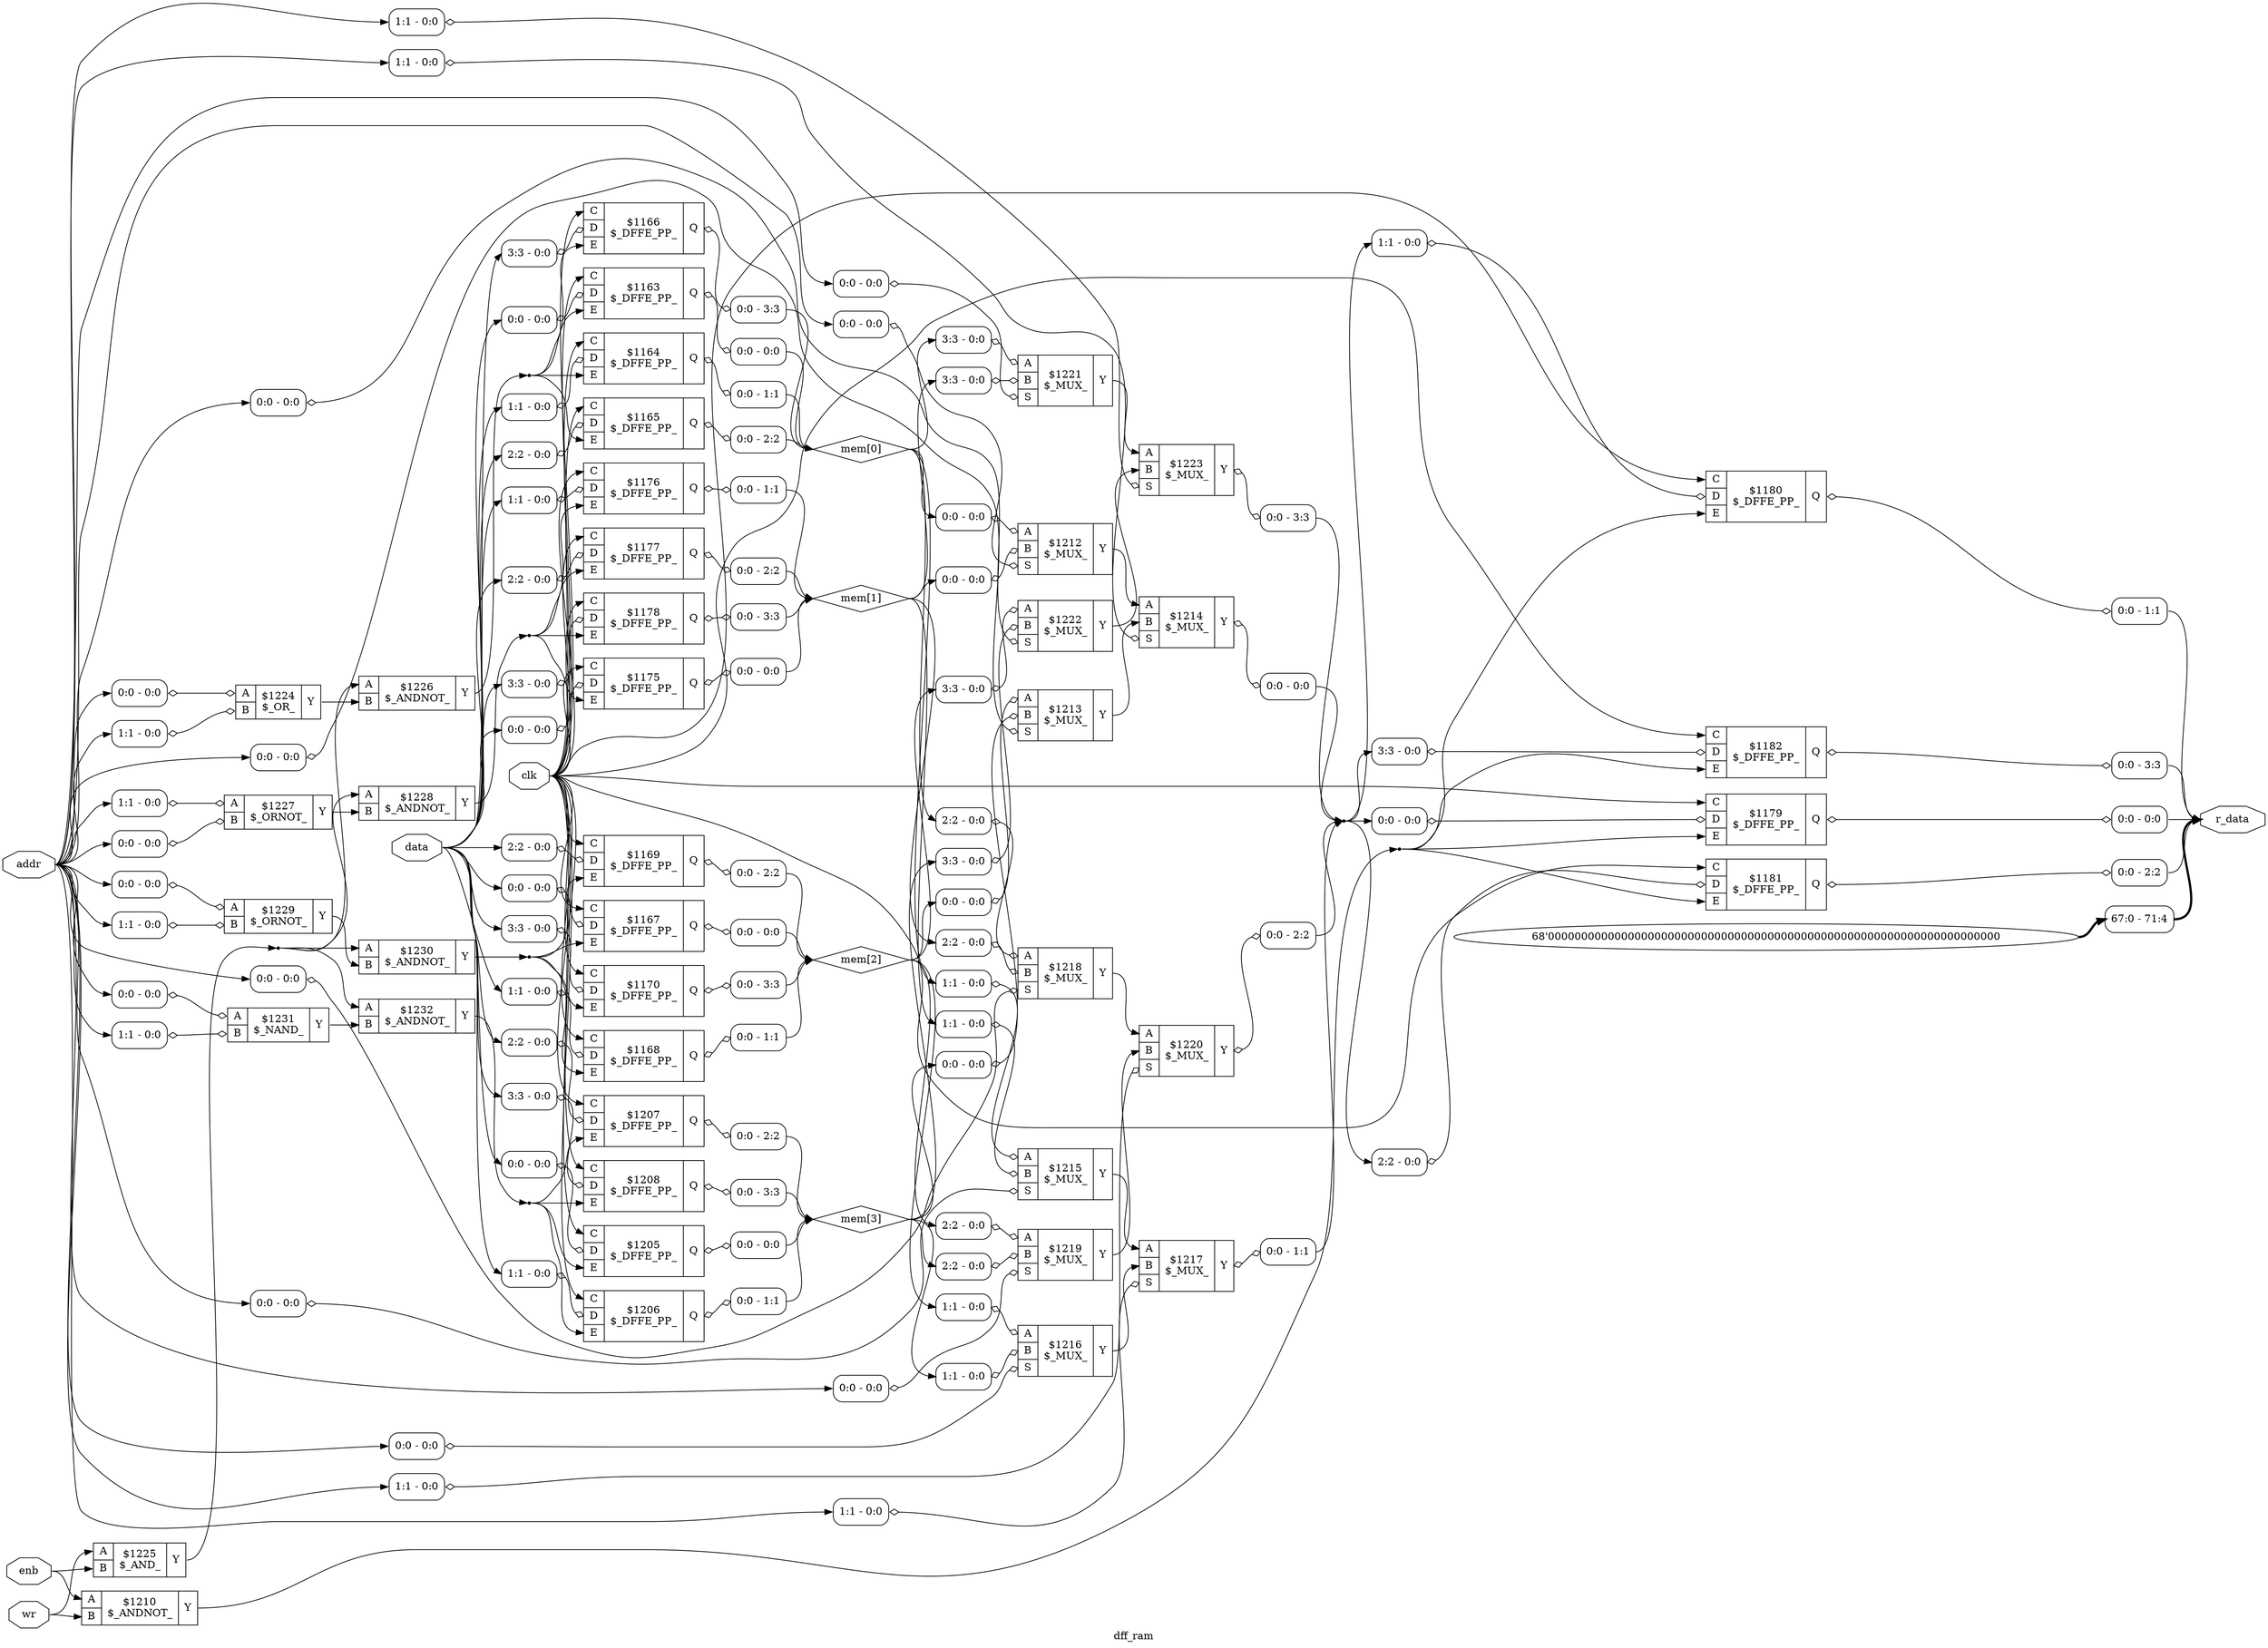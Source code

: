 digraph "dff_ram" {
label="dff_ram";
rankdir="LR";
remincross=true;
n20 [ shape=octagon, label="addr", color="black", fontcolor="black" ];
n21 [ shape=octagon, label="clk", color="black", fontcolor="black" ];
n22 [ shape=octagon, label="data", color="black", fontcolor="black" ];
n23 [ shape=octagon, label="enb", color="black", fontcolor="black" ];
n24 [ shape=diamond, label="mem[0]", color="black", fontcolor="black" ];
n25 [ shape=diamond, label="mem[1]", color="black", fontcolor="black" ];
n26 [ shape=diamond, label="mem[2]", color="black", fontcolor="black" ];
n27 [ shape=diamond, label="mem[3]", color="black", fontcolor="black" ];
n28 [ shape=octagon, label="r_data", color="black", fontcolor="black" ];
n29 [ shape=octagon, label="wr", color="black", fontcolor="black" ];
c33 [ shape=record, label="{{<p30> A|<p31> B}|$1210\n$_ANDNOT_|{<p32> Y}}" ];
c35 [ shape=record, label="{{<p30> A|<p31> B|<p34> S}|$1212\n$_MUX_|{<p32> Y}}" ];
x0 [ shape=record, style=rounded, label="<s0> 0:0 - 0:0 " ];
x0:e -> c35:p30:w [arrowhead=odiamond, arrowtail=odiamond, dir=both, color="black", label=""];
x1 [ shape=record, style=rounded, label="<s0> 0:0 - 0:0 " ];
x1:e -> c35:p31:w [arrowhead=odiamond, arrowtail=odiamond, dir=both, color="black", label=""];
x2 [ shape=record, style=rounded, label="<s0> 0:0 - 0:0 " ];
x2:e -> c35:p34:w [arrowhead=odiamond, arrowtail=odiamond, dir=both, color="black", label=""];
c36 [ shape=record, label="{{<p30> A|<p31> B|<p34> S}|$1213\n$_MUX_|{<p32> Y}}" ];
x3 [ shape=record, style=rounded, label="<s0> 0:0 - 0:0 " ];
x3:e -> c36:p30:w [arrowhead=odiamond, arrowtail=odiamond, dir=both, color="black", label=""];
x4 [ shape=record, style=rounded, label="<s0> 0:0 - 0:0 " ];
x4:e -> c36:p31:w [arrowhead=odiamond, arrowtail=odiamond, dir=both, color="black", label=""];
x5 [ shape=record, style=rounded, label="<s0> 0:0 - 0:0 " ];
x5:e -> c36:p34:w [arrowhead=odiamond, arrowtail=odiamond, dir=both, color="black", label=""];
c37 [ shape=record, label="{{<p30> A|<p31> B|<p34> S}|$1214\n$_MUX_|{<p32> Y}}" ];
x6 [ shape=record, style=rounded, label="<s0> 1:1 - 0:0 " ];
x6:e -> c37:p34:w [arrowhead=odiamond, arrowtail=odiamond, dir=both, color="black", label=""];
x7 [ shape=record, style=rounded, label="<s0> 0:0 - 0:0 " ];
c37:p32:e -> x7:w [arrowhead=odiamond, arrowtail=odiamond, dir=both, color="black", label=""];
c38 [ shape=record, label="{{<p30> A|<p31> B|<p34> S}|$1215\n$_MUX_|{<p32> Y}}" ];
x8 [ shape=record, style=rounded, label="<s0> 1:1 - 0:0 " ];
x8:e -> c38:p30:w [arrowhead=odiamond, arrowtail=odiamond, dir=both, color="black", label=""];
x9 [ shape=record, style=rounded, label="<s0> 1:1 - 0:0 " ];
x9:e -> c38:p31:w [arrowhead=odiamond, arrowtail=odiamond, dir=both, color="black", label=""];
x10 [ shape=record, style=rounded, label="<s0> 0:0 - 0:0 " ];
x10:e -> c38:p34:w [arrowhead=odiamond, arrowtail=odiamond, dir=both, color="black", label=""];
c39 [ shape=record, label="{{<p30> A|<p31> B|<p34> S}|$1216\n$_MUX_|{<p32> Y}}" ];
x11 [ shape=record, style=rounded, label="<s0> 1:1 - 0:0 " ];
x11:e -> c39:p30:w [arrowhead=odiamond, arrowtail=odiamond, dir=both, color="black", label=""];
x12 [ shape=record, style=rounded, label="<s0> 1:1 - 0:0 " ];
x12:e -> c39:p31:w [arrowhead=odiamond, arrowtail=odiamond, dir=both, color="black", label=""];
x13 [ shape=record, style=rounded, label="<s0> 0:0 - 0:0 " ];
x13:e -> c39:p34:w [arrowhead=odiamond, arrowtail=odiamond, dir=both, color="black", label=""];
c40 [ shape=record, label="{{<p30> A|<p31> B|<p34> S}|$1217\n$_MUX_|{<p32> Y}}" ];
x14 [ shape=record, style=rounded, label="<s0> 1:1 - 0:0 " ];
x14:e -> c40:p34:w [arrowhead=odiamond, arrowtail=odiamond, dir=both, color="black", label=""];
x15 [ shape=record, style=rounded, label="<s0> 0:0 - 1:1 " ];
c40:p32:e -> x15:w [arrowhead=odiamond, arrowtail=odiamond, dir=both, color="black", label=""];
c41 [ shape=record, label="{{<p30> A|<p31> B|<p34> S}|$1218\n$_MUX_|{<p32> Y}}" ];
x16 [ shape=record, style=rounded, label="<s0> 2:2 - 0:0 " ];
x16:e -> c41:p30:w [arrowhead=odiamond, arrowtail=odiamond, dir=both, color="black", label=""];
x17 [ shape=record, style=rounded, label="<s0> 2:2 - 0:0 " ];
x17:e -> c41:p31:w [arrowhead=odiamond, arrowtail=odiamond, dir=both, color="black", label=""];
x18 [ shape=record, style=rounded, label="<s0> 0:0 - 0:0 " ];
x18:e -> c41:p34:w [arrowhead=odiamond, arrowtail=odiamond, dir=both, color="black", label=""];
c42 [ shape=record, label="{{<p30> A|<p31> B|<p34> S}|$1219\n$_MUX_|{<p32> Y}}" ];
x19 [ shape=record, style=rounded, label="<s0> 2:2 - 0:0 " ];
x19:e -> c42:p30:w [arrowhead=odiamond, arrowtail=odiamond, dir=both, color="black", label=""];
x20 [ shape=record, style=rounded, label="<s0> 2:2 - 0:0 " ];
x20:e -> c42:p31:w [arrowhead=odiamond, arrowtail=odiamond, dir=both, color="black", label=""];
x21 [ shape=record, style=rounded, label="<s0> 0:0 - 0:0 " ];
x21:e -> c42:p34:w [arrowhead=odiamond, arrowtail=odiamond, dir=both, color="black", label=""];
c43 [ shape=record, label="{{<p30> A|<p31> B|<p34> S}|$1220\n$_MUX_|{<p32> Y}}" ];
x22 [ shape=record, style=rounded, label="<s0> 1:1 - 0:0 " ];
x22:e -> c43:p34:w [arrowhead=odiamond, arrowtail=odiamond, dir=both, color="black", label=""];
x23 [ shape=record, style=rounded, label="<s0> 0:0 - 2:2 " ];
c43:p32:e -> x23:w [arrowhead=odiamond, arrowtail=odiamond, dir=both, color="black", label=""];
c44 [ shape=record, label="{{<p30> A|<p31> B|<p34> S}|$1221\n$_MUX_|{<p32> Y}}" ];
x24 [ shape=record, style=rounded, label="<s0> 3:3 - 0:0 " ];
x24:e -> c44:p30:w [arrowhead=odiamond, arrowtail=odiamond, dir=both, color="black", label=""];
x25 [ shape=record, style=rounded, label="<s0> 3:3 - 0:0 " ];
x25:e -> c44:p31:w [arrowhead=odiamond, arrowtail=odiamond, dir=both, color="black", label=""];
x26 [ shape=record, style=rounded, label="<s0> 0:0 - 0:0 " ];
x26:e -> c44:p34:w [arrowhead=odiamond, arrowtail=odiamond, dir=both, color="black", label=""];
c45 [ shape=record, label="{{<p30> A|<p31> B|<p34> S}|$1222\n$_MUX_|{<p32> Y}}" ];
x27 [ shape=record, style=rounded, label="<s0> 3:3 - 0:0 " ];
x27:e -> c45:p30:w [arrowhead=odiamond, arrowtail=odiamond, dir=both, color="black", label=""];
x28 [ shape=record, style=rounded, label="<s0> 3:3 - 0:0 " ];
x28:e -> c45:p31:w [arrowhead=odiamond, arrowtail=odiamond, dir=both, color="black", label=""];
x29 [ shape=record, style=rounded, label="<s0> 0:0 - 0:0 " ];
x29:e -> c45:p34:w [arrowhead=odiamond, arrowtail=odiamond, dir=both, color="black", label=""];
c46 [ shape=record, label="{{<p30> A|<p31> B|<p34> S}|$1223\n$_MUX_|{<p32> Y}}" ];
x30 [ shape=record, style=rounded, label="<s0> 1:1 - 0:0 " ];
x30:e -> c46:p34:w [arrowhead=odiamond, arrowtail=odiamond, dir=both, color="black", label=""];
x31 [ shape=record, style=rounded, label="<s0> 0:0 - 3:3 " ];
c46:p32:e -> x31:w [arrowhead=odiamond, arrowtail=odiamond, dir=both, color="black", label=""];
c47 [ shape=record, label="{{<p30> A|<p31> B}|$1224\n$_OR_|{<p32> Y}}" ];
x32 [ shape=record, style=rounded, label="<s0> 0:0 - 0:0 " ];
x32:e -> c47:p30:w [arrowhead=odiamond, arrowtail=odiamond, dir=both, color="black", label=""];
x33 [ shape=record, style=rounded, label="<s0> 1:1 - 0:0 " ];
x33:e -> c47:p31:w [arrowhead=odiamond, arrowtail=odiamond, dir=both, color="black", label=""];
c48 [ shape=record, label="{{<p30> A|<p31> B}|$1225\n$_AND_|{<p32> Y}}" ];
c49 [ shape=record, label="{{<p30> A|<p31> B}|$1226\n$_ANDNOT_|{<p32> Y}}" ];
c50 [ shape=record, label="{{<p30> A|<p31> B}|$1227\n$_ORNOT_|{<p32> Y}}" ];
x34 [ shape=record, style=rounded, label="<s0> 1:1 - 0:0 " ];
x34:e -> c50:p30:w [arrowhead=odiamond, arrowtail=odiamond, dir=both, color="black", label=""];
x35 [ shape=record, style=rounded, label="<s0> 0:0 - 0:0 " ];
x35:e -> c50:p31:w [arrowhead=odiamond, arrowtail=odiamond, dir=both, color="black", label=""];
c51 [ shape=record, label="{{<p30> A|<p31> B}|$1228\n$_ANDNOT_|{<p32> Y}}" ];
c52 [ shape=record, label="{{<p30> A|<p31> B}|$1229\n$_ORNOT_|{<p32> Y}}" ];
x36 [ shape=record, style=rounded, label="<s0> 0:0 - 0:0 " ];
x36:e -> c52:p30:w [arrowhead=odiamond, arrowtail=odiamond, dir=both, color="black", label=""];
x37 [ shape=record, style=rounded, label="<s0> 1:1 - 0:0 " ];
x37:e -> c52:p31:w [arrowhead=odiamond, arrowtail=odiamond, dir=both, color="black", label=""];
c53 [ shape=record, label="{{<p30> A|<p31> B}|$1230\n$_ANDNOT_|{<p32> Y}}" ];
c54 [ shape=record, label="{{<p30> A|<p31> B}|$1231\n$_NAND_|{<p32> Y}}" ];
x38 [ shape=record, style=rounded, label="<s0> 0:0 - 0:0 " ];
x38:e -> c54:p30:w [arrowhead=odiamond, arrowtail=odiamond, dir=both, color="black", label=""];
x39 [ shape=record, style=rounded, label="<s0> 1:1 - 0:0 " ];
x39:e -> c54:p31:w [arrowhead=odiamond, arrowtail=odiamond, dir=both, color="black", label=""];
c55 [ shape=record, label="{{<p30> A|<p31> B}|$1232\n$_ANDNOT_|{<p32> Y}}" ];
c60 [ shape=record, label="{{<p56> C|<p57> D|<p58> E}|$1163\n$_DFFE_PP_|{<p59> Q}}" ];
x40 [ shape=record, style=rounded, label="<s0> 0:0 - 0:0 " ];
x40:e -> c60:p57:w [arrowhead=odiamond, arrowtail=odiamond, dir=both, color="black", label=""];
x41 [ shape=record, style=rounded, label="<s0> 0:0 - 0:0 " ];
c60:p59:e -> x41:w [arrowhead=odiamond, arrowtail=odiamond, dir=both, color="black", label=""];
c61 [ shape=record, label="{{<p56> C|<p57> D|<p58> E}|$1164\n$_DFFE_PP_|{<p59> Q}}" ];
x42 [ shape=record, style=rounded, label="<s0> 1:1 - 0:0 " ];
x42:e -> c61:p57:w [arrowhead=odiamond, arrowtail=odiamond, dir=both, color="black", label=""];
x43 [ shape=record, style=rounded, label="<s0> 0:0 - 1:1 " ];
c61:p59:e -> x43:w [arrowhead=odiamond, arrowtail=odiamond, dir=both, color="black", label=""];
c62 [ shape=record, label="{{<p56> C|<p57> D|<p58> E}|$1165\n$_DFFE_PP_|{<p59> Q}}" ];
x44 [ shape=record, style=rounded, label="<s0> 2:2 - 0:0 " ];
x44:e -> c62:p57:w [arrowhead=odiamond, arrowtail=odiamond, dir=both, color="black", label=""];
x45 [ shape=record, style=rounded, label="<s0> 0:0 - 2:2 " ];
c62:p59:e -> x45:w [arrowhead=odiamond, arrowtail=odiamond, dir=both, color="black", label=""];
c63 [ shape=record, label="{{<p56> C|<p57> D|<p58> E}|$1166\n$_DFFE_PP_|{<p59> Q}}" ];
x46 [ shape=record, style=rounded, label="<s0> 3:3 - 0:0 " ];
x46:e -> c63:p57:w [arrowhead=odiamond, arrowtail=odiamond, dir=both, color="black", label=""];
x47 [ shape=record, style=rounded, label="<s0> 0:0 - 3:3 " ];
c63:p59:e -> x47:w [arrowhead=odiamond, arrowtail=odiamond, dir=both, color="black", label=""];
c64 [ shape=record, label="{{<p56> C|<p57> D|<p58> E}|$1167\n$_DFFE_PP_|{<p59> Q}}" ];
x48 [ shape=record, style=rounded, label="<s0> 0:0 - 0:0 " ];
x48:e -> c64:p57:w [arrowhead=odiamond, arrowtail=odiamond, dir=both, color="black", label=""];
x49 [ shape=record, style=rounded, label="<s0> 0:0 - 0:0 " ];
c64:p59:e -> x49:w [arrowhead=odiamond, arrowtail=odiamond, dir=both, color="black", label=""];
c65 [ shape=record, label="{{<p56> C|<p57> D|<p58> E}|$1168\n$_DFFE_PP_|{<p59> Q}}" ];
x50 [ shape=record, style=rounded, label="<s0> 1:1 - 0:0 " ];
x50:e -> c65:p57:w [arrowhead=odiamond, arrowtail=odiamond, dir=both, color="black", label=""];
x51 [ shape=record, style=rounded, label="<s0> 0:0 - 1:1 " ];
c65:p59:e -> x51:w [arrowhead=odiamond, arrowtail=odiamond, dir=both, color="black", label=""];
c66 [ shape=record, label="{{<p56> C|<p57> D|<p58> E}|$1169\n$_DFFE_PP_|{<p59> Q}}" ];
x52 [ shape=record, style=rounded, label="<s0> 2:2 - 0:0 " ];
x52:e -> c66:p57:w [arrowhead=odiamond, arrowtail=odiamond, dir=both, color="black", label=""];
x53 [ shape=record, style=rounded, label="<s0> 0:0 - 2:2 " ];
c66:p59:e -> x53:w [arrowhead=odiamond, arrowtail=odiamond, dir=both, color="black", label=""];
c67 [ shape=record, label="{{<p56> C|<p57> D|<p58> E}|$1170\n$_DFFE_PP_|{<p59> Q}}" ];
x54 [ shape=record, style=rounded, label="<s0> 3:3 - 0:0 " ];
x54:e -> c67:p57:w [arrowhead=odiamond, arrowtail=odiamond, dir=both, color="black", label=""];
x55 [ shape=record, style=rounded, label="<s0> 0:0 - 3:3 " ];
c67:p59:e -> x55:w [arrowhead=odiamond, arrowtail=odiamond, dir=both, color="black", label=""];
c68 [ shape=record, label="{{<p56> C|<p57> D|<p58> E}|$1175\n$_DFFE_PP_|{<p59> Q}}" ];
x56 [ shape=record, style=rounded, label="<s0> 0:0 - 0:0 " ];
x56:e -> c68:p57:w [arrowhead=odiamond, arrowtail=odiamond, dir=both, color="black", label=""];
x57 [ shape=record, style=rounded, label="<s0> 0:0 - 0:0 " ];
c68:p59:e -> x57:w [arrowhead=odiamond, arrowtail=odiamond, dir=both, color="black", label=""];
c69 [ shape=record, label="{{<p56> C|<p57> D|<p58> E}|$1176\n$_DFFE_PP_|{<p59> Q}}" ];
x58 [ shape=record, style=rounded, label="<s0> 1:1 - 0:0 " ];
x58:e -> c69:p57:w [arrowhead=odiamond, arrowtail=odiamond, dir=both, color="black", label=""];
x59 [ shape=record, style=rounded, label="<s0> 0:0 - 1:1 " ];
c69:p59:e -> x59:w [arrowhead=odiamond, arrowtail=odiamond, dir=both, color="black", label=""];
c70 [ shape=record, label="{{<p56> C|<p57> D|<p58> E}|$1177\n$_DFFE_PP_|{<p59> Q}}" ];
x60 [ shape=record, style=rounded, label="<s0> 2:2 - 0:0 " ];
x60:e -> c70:p57:w [arrowhead=odiamond, arrowtail=odiamond, dir=both, color="black", label=""];
x61 [ shape=record, style=rounded, label="<s0> 0:0 - 2:2 " ];
c70:p59:e -> x61:w [arrowhead=odiamond, arrowtail=odiamond, dir=both, color="black", label=""];
c71 [ shape=record, label="{{<p56> C|<p57> D|<p58> E}|$1178\n$_DFFE_PP_|{<p59> Q}}" ];
x62 [ shape=record, style=rounded, label="<s0> 3:3 - 0:0 " ];
x62:e -> c71:p57:w [arrowhead=odiamond, arrowtail=odiamond, dir=both, color="black", label=""];
x63 [ shape=record, style=rounded, label="<s0> 0:0 - 3:3 " ];
c71:p59:e -> x63:w [arrowhead=odiamond, arrowtail=odiamond, dir=both, color="black", label=""];
c72 [ shape=record, label="{{<p56> C|<p57> D|<p58> E}|$1179\n$_DFFE_PP_|{<p59> Q}}" ];
x64 [ shape=record, style=rounded, label="<s0> 0:0 - 0:0 " ];
x64:e -> c72:p57:w [arrowhead=odiamond, arrowtail=odiamond, dir=both, color="black", label=""];
x65 [ shape=record, style=rounded, label="<s0> 0:0 - 0:0 " ];
c72:p59:e -> x65:w [arrowhead=odiamond, arrowtail=odiamond, dir=both, color="black", label=""];
c73 [ shape=record, label="{{<p56> C|<p57> D|<p58> E}|$1180\n$_DFFE_PP_|{<p59> Q}}" ];
x66 [ shape=record, style=rounded, label="<s0> 1:1 - 0:0 " ];
x66:e -> c73:p57:w [arrowhead=odiamond, arrowtail=odiamond, dir=both, color="black", label=""];
x67 [ shape=record, style=rounded, label="<s0> 0:0 - 1:1 " ];
c73:p59:e -> x67:w [arrowhead=odiamond, arrowtail=odiamond, dir=both, color="black", label=""];
c74 [ shape=record, label="{{<p56> C|<p57> D|<p58> E}|$1181\n$_DFFE_PP_|{<p59> Q}}" ];
x68 [ shape=record, style=rounded, label="<s0> 2:2 - 0:0 " ];
x68:e -> c74:p57:w [arrowhead=odiamond, arrowtail=odiamond, dir=both, color="black", label=""];
x69 [ shape=record, style=rounded, label="<s0> 0:0 - 2:2 " ];
c74:p59:e -> x69:w [arrowhead=odiamond, arrowtail=odiamond, dir=both, color="black", label=""];
c75 [ shape=record, label="{{<p56> C|<p57> D|<p58> E}|$1182\n$_DFFE_PP_|{<p59> Q}}" ];
x70 [ shape=record, style=rounded, label="<s0> 3:3 - 0:0 " ];
x70:e -> c75:p57:w [arrowhead=odiamond, arrowtail=odiamond, dir=both, color="black", label=""];
x71 [ shape=record, style=rounded, label="<s0> 0:0 - 3:3 " ];
c75:p59:e -> x71:w [arrowhead=odiamond, arrowtail=odiamond, dir=both, color="black", label=""];
c76 [ shape=record, label="{{<p56> C|<p57> D|<p58> E}|$1205\n$_DFFE_PP_|{<p59> Q}}" ];
x72 [ shape=record, style=rounded, label="<s0> 0:0 - 0:0 " ];
x72:e -> c76:p57:w [arrowhead=odiamond, arrowtail=odiamond, dir=both, color="black", label=""];
x73 [ shape=record, style=rounded, label="<s0> 0:0 - 0:0 " ];
c76:p59:e -> x73:w [arrowhead=odiamond, arrowtail=odiamond, dir=both, color="black", label=""];
c77 [ shape=record, label="{{<p56> C|<p57> D|<p58> E}|$1206\n$_DFFE_PP_|{<p59> Q}}" ];
x74 [ shape=record, style=rounded, label="<s0> 1:1 - 0:0 " ];
x74:e -> c77:p57:w [arrowhead=odiamond, arrowtail=odiamond, dir=both, color="black", label=""];
x75 [ shape=record, style=rounded, label="<s0> 0:0 - 1:1 " ];
c77:p59:e -> x75:w [arrowhead=odiamond, arrowtail=odiamond, dir=both, color="black", label=""];
c78 [ shape=record, label="{{<p56> C|<p57> D|<p58> E}|$1207\n$_DFFE_PP_|{<p59> Q}}" ];
x76 [ shape=record, style=rounded, label="<s0> 2:2 - 0:0 " ];
x76:e -> c78:p57:w [arrowhead=odiamond, arrowtail=odiamond, dir=both, color="black", label=""];
x77 [ shape=record, style=rounded, label="<s0> 0:0 - 2:2 " ];
c78:p59:e -> x77:w [arrowhead=odiamond, arrowtail=odiamond, dir=both, color="black", label=""];
c79 [ shape=record, label="{{<p56> C|<p57> D|<p58> E}|$1208\n$_DFFE_PP_|{<p59> Q}}" ];
x78 [ shape=record, style=rounded, label="<s0> 3:3 - 0:0 " ];
x78:e -> c79:p57:w [arrowhead=odiamond, arrowtail=odiamond, dir=both, color="black", label=""];
x79 [ shape=record, style=rounded, label="<s0> 0:0 - 3:3 " ];
c79:p59:e -> x79:w [arrowhead=odiamond, arrowtail=odiamond, dir=both, color="black", label=""];
v80 [ label="68'00000000000000000000000000000000000000000000000000000000000000000000" ];
x81 [ shape=record, style=rounded, label="<s0> 67:0 - 71:4 " ];
n1 [ shape=point ];
x15:s0:e -> n1:w [color="black", label=""];
x23:s0:e -> n1:w [color="black", label=""];
x31:s0:e -> n1:w [color="black", label=""];
x7:s0:e -> n1:w [color="black", label=""];
n1:e -> x64:s0:w [color="black", label=""];
n1:e -> x66:s0:w [color="black", label=""];
n1:e -> x68:s0:w [color="black", label=""];
n1:e -> x70:s0:w [color="black", label=""];
c39:p32:e -> c40:p31:w [color="black", label=""];
c41:p32:e -> c43:p30:w [color="black", label=""];
c42:p32:e -> c43:p31:w [color="black", label=""];
c44:p32:e -> c46:p30:w [color="black", label=""];
c45:p32:e -> c46:p31:w [color="black", label=""];
c47:p32:e -> c49:p31:w [color="black", label=""];
n16 [ shape=point ];
c48:p32:e -> n16:w [color="black", label=""];
n16:e -> c49:p30:w [color="black", label=""];
n16:e -> c51:p30:w [color="black", label=""];
n16:e -> c53:p30:w [color="black", label=""];
n16:e -> c55:p30:w [color="black", label=""];
c50:p32:e -> c51:p31:w [color="black", label=""];
c52:p32:e -> c53:p31:w [color="black", label=""];
c54:p32:e -> c55:p31:w [color="black", label=""];
n2 [ shape=point ];
c33:p32:e -> n2:w [color="black", label=""];
n2:e -> c72:p58:w [color="black", label=""];
n2:e -> c73:p58:w [color="black", label=""];
n2:e -> c74:p58:w [color="black", label=""];
n2:e -> c75:p58:w [color="black", label=""];
n20:e -> x10:s0:w [color="black", label=""];
n20:e -> x13:s0:w [color="black", label=""];
n20:e -> x14:s0:w [color="black", label=""];
n20:e -> x18:s0:w [color="black", label=""];
n20:e -> x21:s0:w [color="black", label=""];
n20:e -> x22:s0:w [color="black", label=""];
n20:e -> x26:s0:w [color="black", label=""];
n20:e -> x29:s0:w [color="black", label=""];
n20:e -> x2:s0:w [color="black", label=""];
n20:e -> x30:s0:w [color="black", label=""];
n20:e -> x32:s0:w [color="black", label=""];
n20:e -> x33:s0:w [color="black", label=""];
n20:e -> x34:s0:w [color="black", label=""];
n20:e -> x35:s0:w [color="black", label=""];
n20:e -> x36:s0:w [color="black", label=""];
n20:e -> x37:s0:w [color="black", label=""];
n20:e -> x38:s0:w [color="black", label=""];
n20:e -> x39:s0:w [color="black", label=""];
n20:e -> x5:s0:w [color="black", label=""];
n20:e -> x6:s0:w [color="black", label=""];
n21:e -> c60:p56:w [color="black", label=""];
n21:e -> c61:p56:w [color="black", label=""];
n21:e -> c62:p56:w [color="black", label=""];
n21:e -> c63:p56:w [color="black", label=""];
n21:e -> c64:p56:w [color="black", label=""];
n21:e -> c65:p56:w [color="black", label=""];
n21:e -> c66:p56:w [color="black", label=""];
n21:e -> c67:p56:w [color="black", label=""];
n21:e -> c68:p56:w [color="black", label=""];
n21:e -> c69:p56:w [color="black", label=""];
n21:e -> c70:p56:w [color="black", label=""];
n21:e -> c71:p56:w [color="black", label=""];
n21:e -> c72:p56:w [color="black", label=""];
n21:e -> c73:p56:w [color="black", label=""];
n21:e -> c74:p56:w [color="black", label=""];
n21:e -> c75:p56:w [color="black", label=""];
n21:e -> c76:p56:w [color="black", label=""];
n21:e -> c77:p56:w [color="black", label=""];
n21:e -> c78:p56:w [color="black", label=""];
n21:e -> c79:p56:w [color="black", label=""];
n22:e -> x40:s0:w [color="black", label=""];
n22:e -> x42:s0:w [color="black", label=""];
n22:e -> x44:s0:w [color="black", label=""];
n22:e -> x46:s0:w [color="black", label=""];
n22:e -> x48:s0:w [color="black", label=""];
n22:e -> x50:s0:w [color="black", label=""];
n22:e -> x52:s0:w [color="black", label=""];
n22:e -> x54:s0:w [color="black", label=""];
n22:e -> x56:s0:w [color="black", label=""];
n22:e -> x58:s0:w [color="black", label=""];
n22:e -> x60:s0:w [color="black", label=""];
n22:e -> x62:s0:w [color="black", label=""];
n22:e -> x72:s0:w [color="black", label=""];
n22:e -> x74:s0:w [color="black", label=""];
n22:e -> x76:s0:w [color="black", label=""];
n22:e -> x78:s0:w [color="black", label=""];
n23:e -> c33:p30:w [color="black", label=""];
n23:e -> c48:p31:w [color="black", label=""];
x41:s0:e -> n24:w [color="black", label=""];
x43:s0:e -> n24:w [color="black", label=""];
x45:s0:e -> n24:w [color="black", label=""];
x47:s0:e -> n24:w [color="black", label=""];
n24:e -> x0:s0:w [color="black", label=""];
n24:e -> x16:s0:w [color="black", label=""];
n24:e -> x24:s0:w [color="black", label=""];
n24:e -> x8:s0:w [color="black", label=""];
x57:s0:e -> n25:w [color="black", label=""];
x59:s0:e -> n25:w [color="black", label=""];
x61:s0:e -> n25:w [color="black", label=""];
x63:s0:e -> n25:w [color="black", label=""];
n25:e -> x17:s0:w [color="black", label=""];
n25:e -> x1:s0:w [color="black", label=""];
n25:e -> x25:s0:w [color="black", label=""];
n25:e -> x9:s0:w [color="black", label=""];
x49:s0:e -> n26:w [color="black", label=""];
x51:s0:e -> n26:w [color="black", label=""];
x53:s0:e -> n26:w [color="black", label=""];
x55:s0:e -> n26:w [color="black", label=""];
n26:e -> x11:s0:w [color="black", label=""];
n26:e -> x19:s0:w [color="black", label=""];
n26:e -> x27:s0:w [color="black", label=""];
n26:e -> x3:s0:w [color="black", label=""];
x73:s0:e -> n27:w [color="black", label=""];
x75:s0:e -> n27:w [color="black", label=""];
x77:s0:e -> n27:w [color="black", label=""];
x79:s0:e -> n27:w [color="black", label=""];
n27:e -> x12:s0:w [color="black", label=""];
n27:e -> x20:s0:w [color="black", label=""];
n27:e -> x28:s0:w [color="black", label=""];
n27:e -> x4:s0:w [color="black", label=""];
x65:s0:e -> n28:w [color="black", label=""];
x67:s0:e -> n28:w [color="black", label=""];
x69:s0:e -> n28:w [color="black", label=""];
x71:s0:e -> n28:w [color="black", label=""];
x81:s0:e -> n28:w [color="black", style="setlinewidth(3)", label=""];
n29:e -> c33:p31:w [color="black", label=""];
n29:e -> c48:p30:w [color="black", label=""];
n3 [ shape=point ];
c49:p32:e -> n3:w [color="black", label=""];
n3:e -> c60:p58:w [color="black", label=""];
n3:e -> c61:p58:w [color="black", label=""];
n3:e -> c62:p58:w [color="black", label=""];
n3:e -> c63:p58:w [color="black", label=""];
n4 [ shape=point ];
c51:p32:e -> n4:w [color="black", label=""];
n4:e -> c68:p58:w [color="black", label=""];
n4:e -> c69:p58:w [color="black", label=""];
n4:e -> c70:p58:w [color="black", label=""];
n4:e -> c71:p58:w [color="black", label=""];
n5 [ shape=point ];
c53:p32:e -> n5:w [color="black", label=""];
n5:e -> c64:p58:w [color="black", label=""];
n5:e -> c65:p58:w [color="black", label=""];
n5:e -> c66:p58:w [color="black", label=""];
n5:e -> c67:p58:w [color="black", label=""];
n6 [ shape=point ];
c55:p32:e -> n6:w [color="black", label=""];
n6:e -> c76:p58:w [color="black", label=""];
n6:e -> c77:p58:w [color="black", label=""];
n6:e -> c78:p58:w [color="black", label=""];
n6:e -> c79:p58:w [color="black", label=""];
c35:p32:e -> c37:p30:w [color="black", label=""];
c36:p32:e -> c37:p31:w [color="black", label=""];
c38:p32:e -> c40:p30:w [color="black", label=""];
v80:e -> x81:w [color="black", style="setlinewidth(3)", label=""];
}
